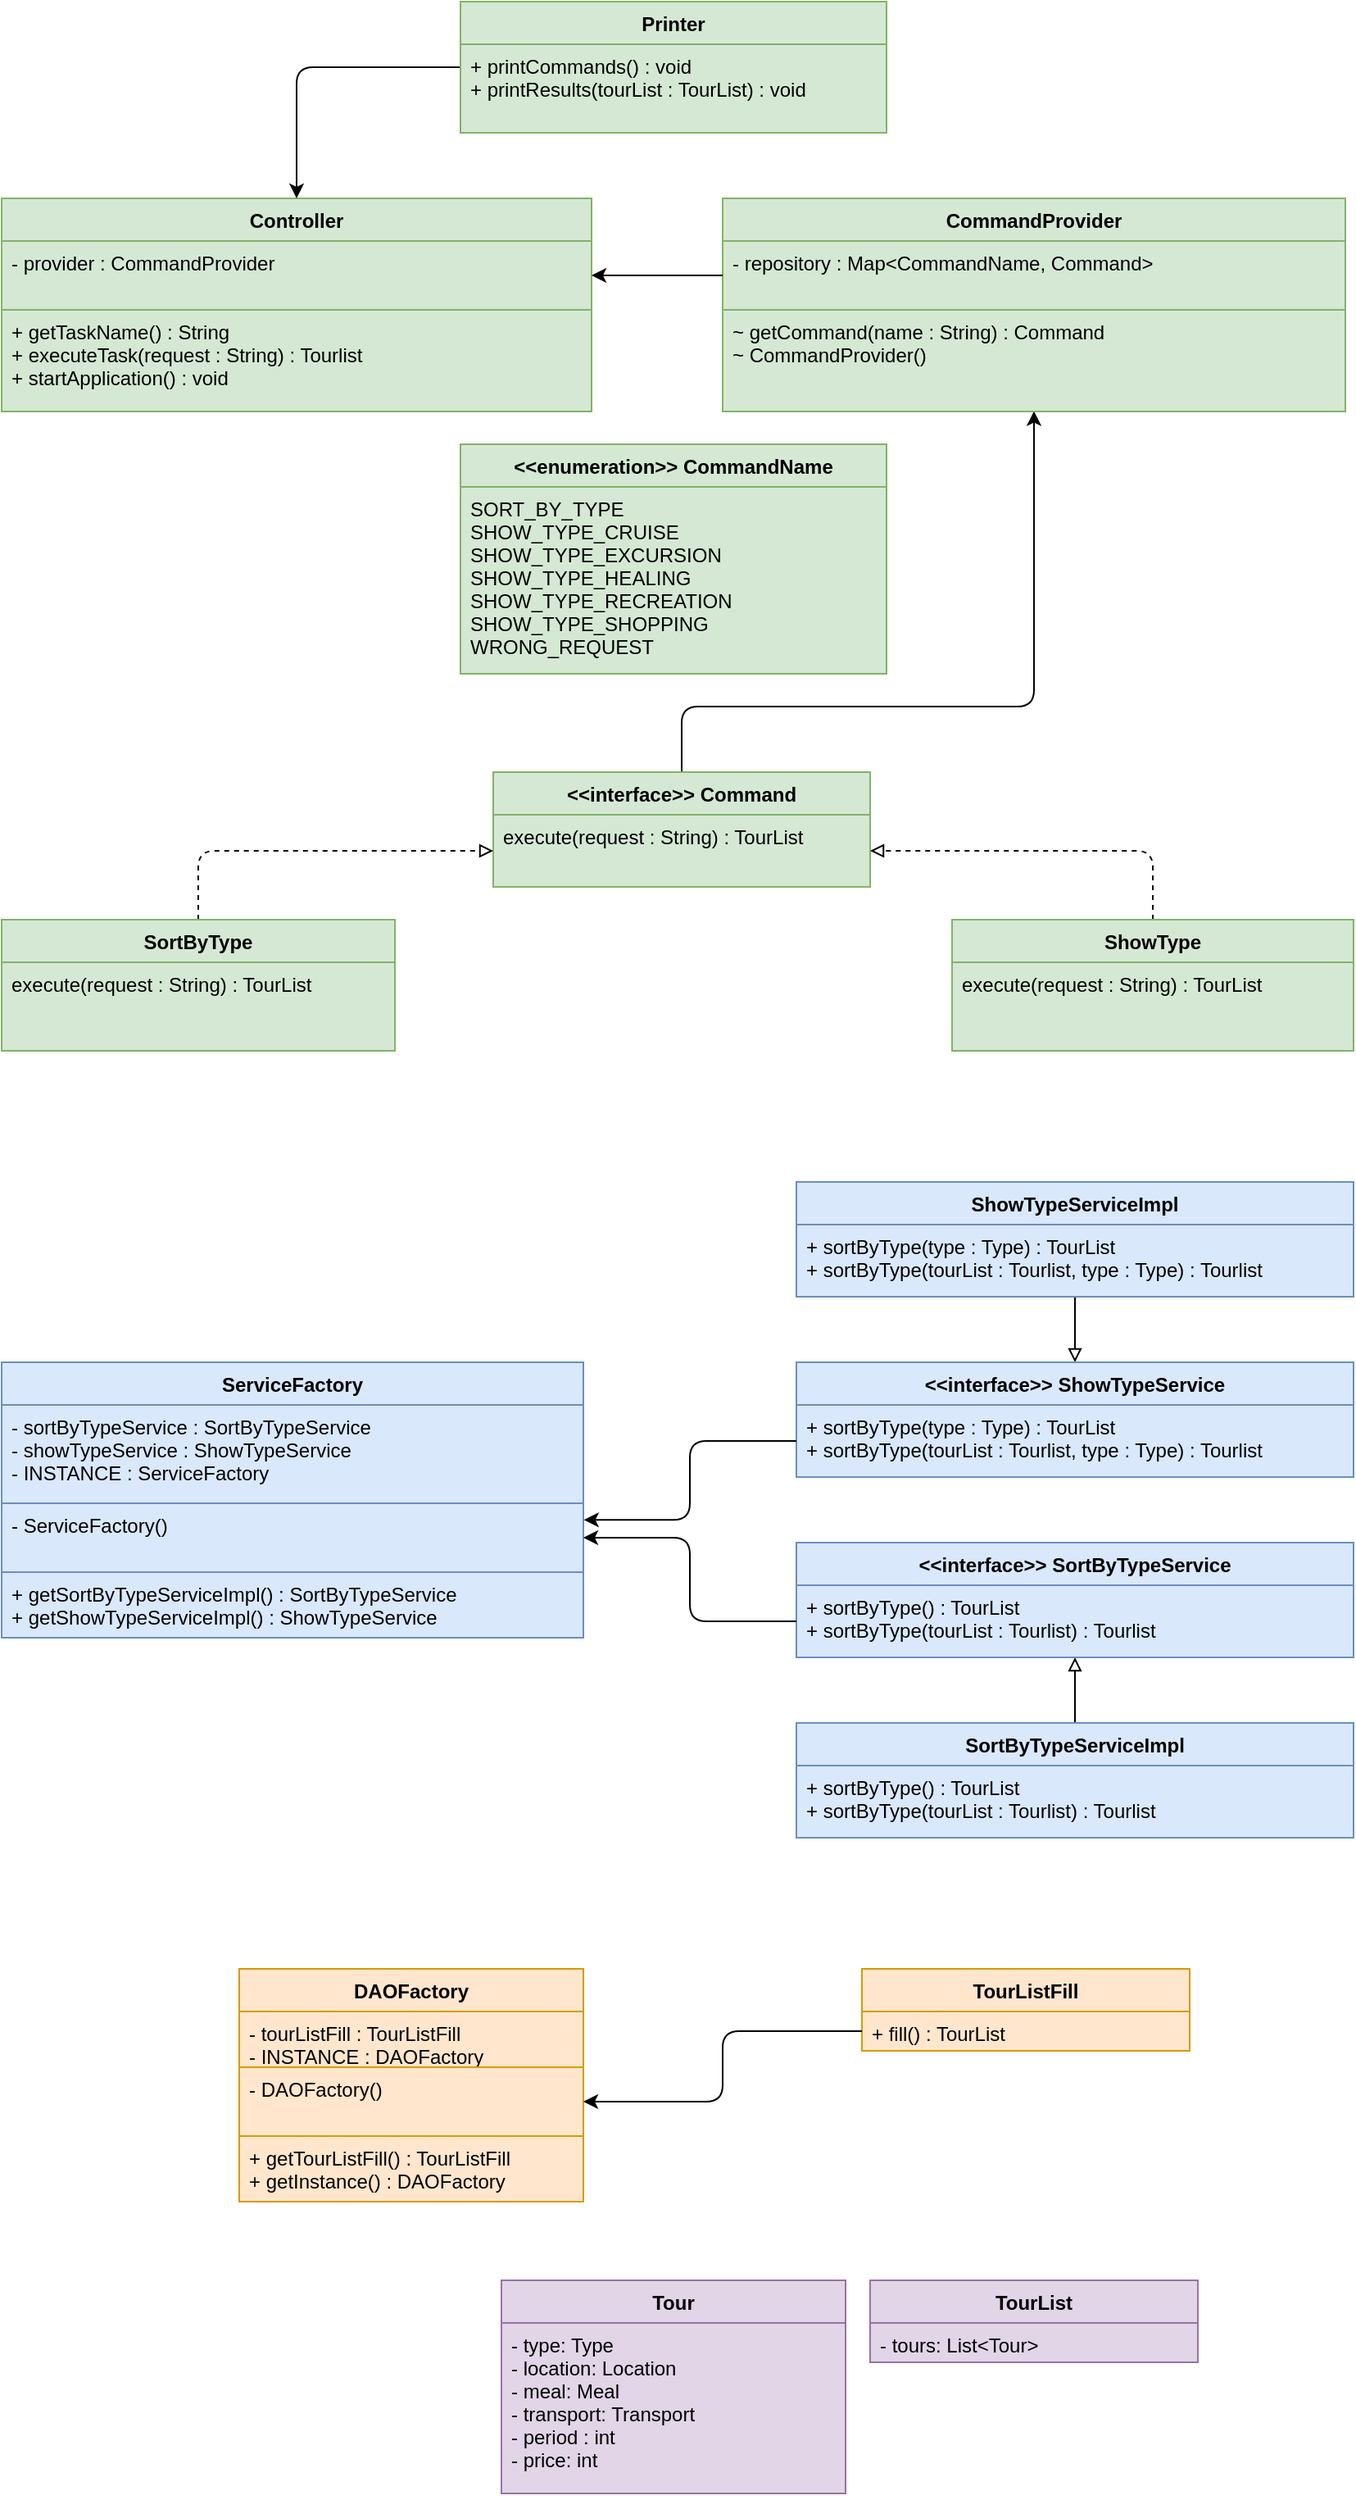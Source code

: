 <mxfile version="15.0.4" type="device"><diagram id="C5RBs43oDa-KdzZeNtuy" name="Page-1"><mxGraphModel dx="1422" dy="750" grid="1" gridSize="10" guides="1" tooltips="1" connect="1" arrows="1" fold="1" page="1" pageScale="1" pageWidth="900" pageHeight="1600" math="0" shadow="0"><root><mxCell id="WIyWlLk6GJQsqaUBKTNV-0"/><mxCell id="WIyWlLk6GJQsqaUBKTNV-1" parent="WIyWlLk6GJQsqaUBKTNV-0"/><mxCell id="qN9xqISRDmJzeg4mhuZU-0" value="Tour" style="swimlane;fontStyle=1;childLayout=stackLayout;horizontal=1;startSize=26;fillColor=#e1d5e7;horizontalStack=0;resizeParent=1;resizeParentMax=0;resizeLast=0;collapsible=1;marginBottom=0;strokeColor=#9673a6;" parent="WIyWlLk6GJQsqaUBKTNV-1" vertex="1"><mxGeometry x="345" y="1430" width="210" height="130" as="geometry"><mxRectangle x="60" y="150" width="60" height="26" as="alternateBounds"/></mxGeometry></mxCell><mxCell id="qN9xqISRDmJzeg4mhuZU-2" value="- type: Type&#xA;- location: Location&#xA;- meal: Meal&#xA;-  transport: Transport&#xA;- period : int&#xA;- price: int&#xA;" style="text;strokeColor=#9673a6;fillColor=#e1d5e7;align=left;verticalAlign=top;spacingLeft=4;spacingRight=4;overflow=hidden;rotatable=0;points=[[0,0.5],[1,0.5]];portConstraint=eastwest;" parent="qN9xqISRDmJzeg4mhuZU-0" vertex="1"><mxGeometry y="26" width="210" height="104" as="geometry"/></mxCell><mxCell id="qN9xqISRDmJzeg4mhuZU-10" value="TourList" style="swimlane;fontStyle=1;childLayout=stackLayout;horizontal=1;startSize=26;fillColor=#e1d5e7;horizontalStack=0;resizeParent=1;resizeParentMax=0;resizeLast=0;collapsible=1;marginBottom=0;strokeColor=#9673a6;" parent="WIyWlLk6GJQsqaUBKTNV-1" vertex="1"><mxGeometry x="570" y="1430" width="200" height="50" as="geometry"><mxRectangle x="60" y="150" width="60" height="26" as="alternateBounds"/></mxGeometry></mxCell><mxCell id="qN9xqISRDmJzeg4mhuZU-11" value="- tours: List&lt;Tour&gt;" style="text;strokeColor=#9673a6;fillColor=#e1d5e7;align=left;verticalAlign=top;spacingLeft=4;spacingRight=4;overflow=hidden;rotatable=0;points=[[0,0.5],[1,0.5]];portConstraint=eastwest;" parent="qN9xqISRDmJzeg4mhuZU-10" vertex="1"><mxGeometry y="26" width="200" height="24" as="geometry"/></mxCell><mxCell id="qN9xqISRDmJzeg4mhuZU-16" value="DAOFactory" style="swimlane;fontStyle=1;align=center;verticalAlign=top;childLayout=stackLayout;horizontal=1;startSize=26;horizontalStack=0;resizeParent=1;resizeParentMax=0;resizeLast=0;collapsible=1;marginBottom=0;fillColor=#ffe6cc;strokeColor=#d79b00;" parent="WIyWlLk6GJQsqaUBKTNV-1" vertex="1"><mxGeometry x="185" y="1240" width="210" height="142" as="geometry"/></mxCell><mxCell id="qN9xqISRDmJzeg4mhuZU-17" value="- tourListFill : TourListFill&#xA;- INSTANCE : DAOFactory&#xA;" style="text;strokeColor=#d79b00;fillColor=#ffe6cc;align=left;verticalAlign=top;spacingLeft=4;spacingRight=4;overflow=hidden;rotatable=0;points=[[0,0.5],[1,0.5]];portConstraint=eastwest;" parent="qN9xqISRDmJzeg4mhuZU-16" vertex="1"><mxGeometry y="26" width="210" height="34" as="geometry"/></mxCell><mxCell id="qN9xqISRDmJzeg4mhuZU-19" value="- DAOFactory()" style="text;strokeColor=#d79b00;fillColor=#ffe6cc;align=left;verticalAlign=top;spacingLeft=4;spacingRight=4;overflow=hidden;rotatable=0;points=[[0,0.5],[1,0.5]];portConstraint=eastwest;" parent="qN9xqISRDmJzeg4mhuZU-16" vertex="1"><mxGeometry y="60" width="210" height="42" as="geometry"/></mxCell><mxCell id="qN9xqISRDmJzeg4mhuZU-21" value="+ getTourListFill() : TourListFill&#xA;+ getInstance() : DAOFactory" style="text;fillColor=#ffe6cc;align=left;verticalAlign=top;spacingLeft=4;spacingRight=4;overflow=hidden;rotatable=0;points=[[0,0.5],[1,0.5]];portConstraint=eastwest;strokeColor=#d79b00;" parent="qN9xqISRDmJzeg4mhuZU-16" vertex="1"><mxGeometry y="102" width="210" height="40" as="geometry"/></mxCell><mxCell id="qN9xqISRDmJzeg4mhuZU-24" value="ServiceFactory" style="swimlane;fontStyle=1;align=center;verticalAlign=top;childLayout=stackLayout;horizontal=1;startSize=26;horizontalStack=0;resizeParent=1;resizeParentMax=0;resizeLast=0;collapsible=1;marginBottom=0;fillColor=#dae8fc;strokeColor=#6c8ebf;" parent="WIyWlLk6GJQsqaUBKTNV-1" vertex="1"><mxGeometry x="40" y="870" width="355" height="168" as="geometry"/></mxCell><mxCell id="qN9xqISRDmJzeg4mhuZU-25" value="- sortByTypeService : SortByTypeService&#xA;- showTypeService : ShowTypeService&#xA;- INSTANCE : ServiceFactory&#xA;" style="text;strokeColor=#6c8ebf;fillColor=#dae8fc;align=left;verticalAlign=top;spacingLeft=4;spacingRight=4;overflow=hidden;rotatable=0;points=[[0,0.5],[1,0.5]];portConstraint=eastwest;" parent="qN9xqISRDmJzeg4mhuZU-24" vertex="1"><mxGeometry y="26" width="355" height="60" as="geometry"/></mxCell><mxCell id="qN9xqISRDmJzeg4mhuZU-27" value="- ServiceFactory()" style="text;strokeColor=#6c8ebf;fillColor=#dae8fc;align=left;verticalAlign=top;spacingLeft=4;spacingRight=4;overflow=hidden;rotatable=0;points=[[0,0.5],[1,0.5]];portConstraint=eastwest;" parent="qN9xqISRDmJzeg4mhuZU-24" vertex="1"><mxGeometry y="86" width="355" height="42" as="geometry"/></mxCell><mxCell id="qN9xqISRDmJzeg4mhuZU-28" value="+ getSortByTypeServiceImpl() : SortByTypeService&#xA;+ getShowTypeServiceImpl() : ShowTypeService" style="text;fillColor=#dae8fc;align=left;verticalAlign=top;spacingLeft=4;spacingRight=4;overflow=hidden;rotatable=0;points=[[0,0.5],[1,0.5]];portConstraint=eastwest;strokeColor=#6c8ebf;" parent="qN9xqISRDmJzeg4mhuZU-24" vertex="1"><mxGeometry y="128" width="355" height="40" as="geometry"/></mxCell><mxCell id="qN9xqISRDmJzeg4mhuZU-31" value="TourListFill" style="swimlane;fontStyle=1;childLayout=stackLayout;horizontal=1;startSize=26;fillColor=#ffe6cc;horizontalStack=0;resizeParent=1;resizeParentMax=0;resizeLast=0;collapsible=1;marginBottom=0;strokeColor=#d79b00;" parent="WIyWlLk6GJQsqaUBKTNV-1" vertex="1"><mxGeometry x="565" y="1240" width="200" height="50" as="geometry"><mxRectangle x="60" y="150" width="60" height="26" as="alternateBounds"/></mxGeometry></mxCell><mxCell id="qN9xqISRDmJzeg4mhuZU-32" value="+ fill() : TourList" style="text;strokeColor=#d79b00;fillColor=#ffe6cc;align=left;verticalAlign=top;spacingLeft=4;spacingRight=4;overflow=hidden;rotatable=0;points=[[0,0.5],[1,0.5]];portConstraint=eastwest;" parent="qN9xqISRDmJzeg4mhuZU-31" vertex="1"><mxGeometry y="26" width="200" height="24" as="geometry"/></mxCell><mxCell id="qN9xqISRDmJzeg4mhuZU-59" style="edgeStyle=orthogonalEdgeStyle;orthogonalLoop=1;jettySize=auto;html=1;exitX=0.5;exitY=0;exitDx=0;exitDy=0;endArrow=block;endFill=0;" parent="WIyWlLk6GJQsqaUBKTNV-1" source="qN9xqISRDmJzeg4mhuZU-33" target="qN9xqISRDmJzeg4mhuZU-36" edge="1"><mxGeometry relative="1" as="geometry"><Array as="points"><mxPoint x="695" y="1070"/><mxPoint x="695" y="1070"/></Array></mxGeometry></mxCell><mxCell id="qN9xqISRDmJzeg4mhuZU-33" value="SortByTypeServiceImpl" style="swimlane;fontStyle=1;childLayout=stackLayout;horizontal=1;startSize=26;fillColor=#dae8fc;horizontalStack=0;resizeParent=1;resizeParentMax=0;resizeLast=0;collapsible=1;marginBottom=0;strokeColor=#6c8ebf;" parent="WIyWlLk6GJQsqaUBKTNV-1" vertex="1"><mxGeometry x="525" y="1090" width="340" height="70" as="geometry"><mxRectangle x="60" y="150" width="60" height="26" as="alternateBounds"/></mxGeometry></mxCell><mxCell id="qN9xqISRDmJzeg4mhuZU-34" value="+ sortByType() : TourList&#xA;+ sortByType(tourList : Tourlist) : Tourlist&#xA;" style="text;strokeColor=#6c8ebf;fillColor=#dae8fc;align=left;verticalAlign=top;spacingLeft=4;spacingRight=4;overflow=hidden;rotatable=0;points=[[0,0.5],[1,0.5]];portConstraint=eastwest;" parent="qN9xqISRDmJzeg4mhuZU-33" vertex="1"><mxGeometry y="26" width="340" height="44" as="geometry"/></mxCell><mxCell id="qN9xqISRDmJzeg4mhuZU-35" value="&lt;&lt;interface&gt;&gt; SortByTypeService" style="swimlane;fontStyle=1;childLayout=stackLayout;horizontal=1;startSize=26;fillColor=#dae8fc;horizontalStack=0;resizeParent=1;resizeParentMax=0;resizeLast=0;collapsible=1;marginBottom=0;strokeColor=#6c8ebf;" parent="WIyWlLk6GJQsqaUBKTNV-1" vertex="1"><mxGeometry x="525" y="980" width="340" height="70" as="geometry"><mxRectangle x="60" y="150" width="60" height="26" as="alternateBounds"/></mxGeometry></mxCell><mxCell id="qN9xqISRDmJzeg4mhuZU-36" value="+ sortByType() : TourList&#xA;+ sortByType(tourList : Tourlist) : Tourlist&#xA;" style="text;strokeColor=#6c8ebf;fillColor=#dae8fc;align=left;verticalAlign=top;spacingLeft=4;spacingRight=4;overflow=hidden;rotatable=0;points=[[0,0.5],[1,0.5]];portConstraint=eastwest;" parent="qN9xqISRDmJzeg4mhuZU-35" vertex="1"><mxGeometry y="26" width="340" height="44" as="geometry"/></mxCell><mxCell id="qN9xqISRDmJzeg4mhuZU-116" value="" style="edgeStyle=orthogonalEdgeStyle;orthogonalLoop=1;jettySize=auto;html=1;endArrow=block;endFill=0;entryX=0.5;entryY=0;entryDx=0;entryDy=0;" parent="WIyWlLk6GJQsqaUBKTNV-1" source="qN9xqISRDmJzeg4mhuZU-62" target="qN9xqISRDmJzeg4mhuZU-64" edge="1"><mxGeometry relative="1" as="geometry"/></mxCell><mxCell id="qN9xqISRDmJzeg4mhuZU-62" value="ShowTypeServiceImpl" style="swimlane;fontStyle=1;childLayout=stackLayout;horizontal=1;startSize=26;fillColor=#dae8fc;horizontalStack=0;resizeParent=1;resizeParentMax=0;resizeLast=0;collapsible=1;marginBottom=0;strokeColor=#6c8ebf;" parent="WIyWlLk6GJQsqaUBKTNV-1" vertex="1"><mxGeometry x="525" y="760" width="340" height="70" as="geometry"><mxRectangle x="60" y="150" width="60" height="26" as="alternateBounds"/></mxGeometry></mxCell><mxCell id="qN9xqISRDmJzeg4mhuZU-63" value="+ sortByType(type : Type) : TourList&#xA;+ sortByType(tourList : Tourlist, type : Type) : Tourlist" style="text;strokeColor=#6c8ebf;fillColor=#dae8fc;align=left;verticalAlign=top;spacingLeft=4;spacingRight=4;overflow=hidden;rotatable=0;points=[[0,0.5],[1,0.5]];portConstraint=eastwest;" parent="qN9xqISRDmJzeg4mhuZU-62" vertex="1"><mxGeometry y="26" width="340" height="44" as="geometry"/></mxCell><mxCell id="qN9xqISRDmJzeg4mhuZU-64" value="&lt;&lt;interface&gt;&gt; ShowTypeService" style="swimlane;fontStyle=1;childLayout=stackLayout;horizontal=1;startSize=26;fillColor=#dae8fc;horizontalStack=0;resizeParent=1;resizeParentMax=0;resizeLast=0;collapsible=1;marginBottom=0;strokeColor=#6c8ebf;" parent="WIyWlLk6GJQsqaUBKTNV-1" vertex="1"><mxGeometry x="525" y="870" width="340" height="70" as="geometry"><mxRectangle x="60" y="150" width="60" height="26" as="alternateBounds"/></mxGeometry></mxCell><mxCell id="qN9xqISRDmJzeg4mhuZU-65" value="+ sortByType(type : Type) : TourList&#xA;+ sortByType(tourList : Tourlist, type : Type) : Tourlist&#xA;" style="text;strokeColor=#6c8ebf;fillColor=#dae8fc;align=left;verticalAlign=top;spacingLeft=4;spacingRight=4;overflow=hidden;rotatable=0;points=[[0,0.5],[1,0.5]];portConstraint=eastwest;" parent="qN9xqISRDmJzeg4mhuZU-64" vertex="1"><mxGeometry y="26" width="340" height="44" as="geometry"/></mxCell><mxCell id="qN9xqISRDmJzeg4mhuZU-92" style="edgeStyle=orthogonalEdgeStyle;orthogonalLoop=1;jettySize=auto;html=1;exitX=0.5;exitY=0;exitDx=0;exitDy=0;entryX=0.5;entryY=0.997;entryDx=0;entryDy=0;entryPerimeter=0;endArrow=classic;endFill=1;" parent="WIyWlLk6GJQsqaUBKTNV-1" source="qN9xqISRDmJzeg4mhuZU-69" target="qN9xqISRDmJzeg4mhuZU-86" edge="1"><mxGeometry relative="1" as="geometry"><Array as="points"><mxPoint x="455" y="470"/><mxPoint x="670" y="470"/></Array></mxGeometry></mxCell><mxCell id="qN9xqISRDmJzeg4mhuZU-69" value="&lt;&lt;interface&gt;&gt; Command" style="swimlane;fontStyle=1;childLayout=stackLayout;horizontal=1;startSize=26;fillColor=#d5e8d4;horizontalStack=0;resizeParent=1;resizeParentMax=0;resizeLast=0;collapsible=1;marginBottom=0;strokeColor=#82b366;" parent="WIyWlLk6GJQsqaUBKTNV-1" vertex="1"><mxGeometry x="340" y="510" width="230" height="70" as="geometry"><mxRectangle x="60" y="150" width="60" height="26" as="alternateBounds"/></mxGeometry></mxCell><mxCell id="qN9xqISRDmJzeg4mhuZU-70" value="execute(request : String) : TourList" style="text;strokeColor=#82b366;fillColor=#d5e8d4;align=left;verticalAlign=top;spacingLeft=4;spacingRight=4;overflow=hidden;rotatable=0;points=[[0,0.5],[1,0.5]];portConstraint=eastwest;" parent="qN9xqISRDmJzeg4mhuZU-69" vertex="1"><mxGeometry y="26" width="230" height="44" as="geometry"/></mxCell><mxCell id="qN9xqISRDmJzeg4mhuZU-81" style="edgeStyle=orthogonalEdgeStyle;orthogonalLoop=1;jettySize=auto;html=1;exitX=0.5;exitY=0;exitDx=0;exitDy=0;entryX=1;entryY=0.5;entryDx=0;entryDy=0;dashed=1;endArrow=block;endFill=0;" parent="WIyWlLk6GJQsqaUBKTNV-1" source="qN9xqISRDmJzeg4mhuZU-75" target="qN9xqISRDmJzeg4mhuZU-70" edge="1"><mxGeometry relative="1" as="geometry"/></mxCell><mxCell id="qN9xqISRDmJzeg4mhuZU-75" value="ShowType" style="swimlane;fontStyle=1;childLayout=stackLayout;horizontal=1;startSize=26;fillColor=#d5e8d4;horizontalStack=0;resizeParent=1;resizeParentMax=0;resizeLast=0;collapsible=1;marginBottom=0;strokeColor=#82b366;" parent="WIyWlLk6GJQsqaUBKTNV-1" vertex="1"><mxGeometry x="620" y="600" width="245" height="80" as="geometry"><mxRectangle x="60" y="150" width="60" height="26" as="alternateBounds"/></mxGeometry></mxCell><mxCell id="qN9xqISRDmJzeg4mhuZU-76" value="execute(request : String) : TourList" style="text;strokeColor=#82b366;fillColor=#d5e8d4;align=left;verticalAlign=top;spacingLeft=4;spacingRight=4;overflow=hidden;rotatable=0;points=[[0,0.5],[1,0.5]];portConstraint=eastwest;" parent="qN9xqISRDmJzeg4mhuZU-75" vertex="1"><mxGeometry y="26" width="245" height="54" as="geometry"/></mxCell><mxCell id="qN9xqISRDmJzeg4mhuZU-79" style="edgeStyle=orthogonalEdgeStyle;orthogonalLoop=1;jettySize=auto;html=1;exitX=0.5;exitY=0;exitDx=0;exitDy=0;endArrow=block;endFill=0;dashed=1;" parent="WIyWlLk6GJQsqaUBKTNV-1" source="qN9xqISRDmJzeg4mhuZU-77" target="qN9xqISRDmJzeg4mhuZU-70" edge="1"><mxGeometry relative="1" as="geometry"/></mxCell><mxCell id="qN9xqISRDmJzeg4mhuZU-77" value="SortByType" style="swimlane;fontStyle=1;childLayout=stackLayout;horizontal=1;startSize=26;fillColor=#d5e8d4;horizontalStack=0;resizeParent=1;resizeParentMax=0;resizeLast=0;collapsible=1;marginBottom=0;strokeColor=#82b366;" parent="WIyWlLk6GJQsqaUBKTNV-1" vertex="1"><mxGeometry x="40" y="600" width="240" height="80" as="geometry"><mxRectangle x="60" y="150" width="60" height="26" as="alternateBounds"/></mxGeometry></mxCell><mxCell id="qN9xqISRDmJzeg4mhuZU-78" value="execute(request : String) : TourList" style="text;strokeColor=#82b366;fillColor=#d5e8d4;align=left;verticalAlign=top;spacingLeft=4;spacingRight=4;overflow=hidden;rotatable=0;points=[[0,0.5],[1,0.5]];portConstraint=eastwest;" parent="qN9xqISRDmJzeg4mhuZU-77" vertex="1"><mxGeometry y="26" width="240" height="54" as="geometry"/></mxCell><mxCell id="qN9xqISRDmJzeg4mhuZU-82" value="CommandProvider" style="swimlane;fontStyle=1;align=center;verticalAlign=top;childLayout=stackLayout;horizontal=1;startSize=26;horizontalStack=0;resizeParent=1;resizeParentMax=0;resizeLast=0;collapsible=1;marginBottom=0;fillColor=#d5e8d4;strokeColor=#82b366;" parent="WIyWlLk6GJQsqaUBKTNV-1" vertex="1"><mxGeometry x="480" y="160" width="380" height="130" as="geometry"/></mxCell><mxCell id="qN9xqISRDmJzeg4mhuZU-85" value="- repository : Map&lt;CommandName, Command&gt;" style="text;strokeColor=#82b366;fillColor=#d5e8d4;align=left;verticalAlign=top;spacingLeft=4;spacingRight=4;overflow=hidden;rotatable=0;points=[[0,0.5],[1,0.5]];portConstraint=eastwest;" parent="qN9xqISRDmJzeg4mhuZU-82" vertex="1"><mxGeometry y="26" width="380" height="42" as="geometry"/></mxCell><mxCell id="qN9xqISRDmJzeg4mhuZU-86" value="~ getCommand(name : String) : Command&#xA;~ CommandProvider()&#xA;" style="text;fillColor=#d5e8d4;align=left;verticalAlign=top;spacingLeft=4;spacingRight=4;overflow=hidden;rotatable=0;points=[[0,0.5],[1,0.5]];portConstraint=eastwest;strokeColor=#82b366;" parent="qN9xqISRDmJzeg4mhuZU-82" vertex="1"><mxGeometry y="68" width="380" height="62" as="geometry"/></mxCell><mxCell id="qN9xqISRDmJzeg4mhuZU-87" value="Controller" style="swimlane;fontStyle=1;align=center;verticalAlign=top;childLayout=stackLayout;horizontal=1;startSize=26;horizontalStack=0;resizeParent=1;resizeParentMax=0;resizeLast=0;collapsible=1;marginBottom=0;fillColor=#d5e8d4;strokeColor=#82b366;" parent="WIyWlLk6GJQsqaUBKTNV-1" vertex="1"><mxGeometry x="40" y="160" width="360" height="130" as="geometry"/></mxCell><mxCell id="qN9xqISRDmJzeg4mhuZU-88" value="- provider : CommandProvider" style="text;strokeColor=#82b366;fillColor=#d5e8d4;align=left;verticalAlign=top;spacingLeft=4;spacingRight=4;overflow=hidden;rotatable=0;points=[[0,0.5],[1,0.5]];portConstraint=eastwest;" parent="qN9xqISRDmJzeg4mhuZU-87" vertex="1"><mxGeometry y="26" width="360" height="42" as="geometry"/></mxCell><mxCell id="qN9xqISRDmJzeg4mhuZU-89" value="+ getTaskName() : String&#xA;+ executeTask(request : String) : Tourlist&#xA;+ startApplication() : void" style="text;fillColor=#d5e8d4;align=left;verticalAlign=top;spacingLeft=4;spacingRight=4;overflow=hidden;rotatable=0;points=[[0,0.5],[1,0.5]];portConstraint=eastwest;strokeColor=#82b366;" parent="qN9xqISRDmJzeg4mhuZU-87" vertex="1"><mxGeometry y="68" width="360" height="62" as="geometry"/></mxCell><mxCell id="qN9xqISRDmJzeg4mhuZU-94" style="edgeStyle=orthogonalEdgeStyle;orthogonalLoop=1;jettySize=auto;html=1;exitX=0;exitY=0.5;exitDx=0;exitDy=0;entryX=1;entryY=0.5;entryDx=0;entryDy=0;endArrow=classic;endFill=1;" parent="WIyWlLk6GJQsqaUBKTNV-1" source="qN9xqISRDmJzeg4mhuZU-85" target="qN9xqISRDmJzeg4mhuZU-88" edge="1"><mxGeometry relative="1" as="geometry"/></mxCell><mxCell id="qN9xqISRDmJzeg4mhuZU-101" value="" style="edgeStyle=orthogonalEdgeStyle;orthogonalLoop=1;jettySize=auto;html=1;endArrow=classic;endFill=1;" parent="WIyWlLk6GJQsqaUBKTNV-1" source="qN9xqISRDmJzeg4mhuZU-97" edge="1"><mxGeometry relative="1" as="geometry"><mxPoint x="220" y="160" as="targetPoint"/><Array as="points"><mxPoint x="220" y="80"/></Array></mxGeometry></mxCell><mxCell id="qN9xqISRDmJzeg4mhuZU-97" value="Printer" style="swimlane;fontStyle=1;childLayout=stackLayout;horizontal=1;startSize=26;horizontalStack=0;resizeParent=1;resizeParentMax=0;resizeLast=0;collapsible=1;marginBottom=0;fillColor=#d5e8d4;strokeColor=#82b366;" parent="WIyWlLk6GJQsqaUBKTNV-1" vertex="1"><mxGeometry x="320" y="40" width="260" height="80" as="geometry"><mxRectangle x="60" y="150" width="60" height="26" as="alternateBounds"/></mxGeometry></mxCell><mxCell id="qN9xqISRDmJzeg4mhuZU-98" value="+ printCommands() : void&#xA;+ printResults(tourList : TourList) : void" style="text;strokeColor=#82b366;fillColor=#d5e8d4;align=left;verticalAlign=top;spacingLeft=4;spacingRight=4;overflow=hidden;rotatable=0;points=[[0,0.5],[1,0.5]];portConstraint=eastwest;" parent="qN9xqISRDmJzeg4mhuZU-97" vertex="1"><mxGeometry y="26" width="260" height="54" as="geometry"/></mxCell><mxCell id="qN9xqISRDmJzeg4mhuZU-99" value="&lt;&lt;enumeration&gt;&gt; CommandName" style="swimlane;fontStyle=1;childLayout=stackLayout;horizontal=1;startSize=26;fillColor=#d5e8d4;horizontalStack=0;resizeParent=1;resizeParentMax=0;resizeLast=0;collapsible=1;marginBottom=0;strokeColor=#82b366;" parent="WIyWlLk6GJQsqaUBKTNV-1" vertex="1"><mxGeometry x="320" y="310" width="260" height="140" as="geometry"><mxRectangle x="60" y="150" width="60" height="26" as="alternateBounds"/></mxGeometry></mxCell><mxCell id="qN9xqISRDmJzeg4mhuZU-100" value="SORT_BY_TYPE&#xA;SHOW_TYPE_CRUISE&#xA;SHOW_TYPE_EXCURSION&#xA;SHOW_TYPE_HEALING&#xA;SHOW_TYPE_RECREATION&#xA;SHOW_TYPE_SHOPPING&#xA;WRONG_REQUEST&#xA;" style="text;strokeColor=#82b366;fillColor=#d5e8d4;align=left;verticalAlign=top;spacingLeft=4;spacingRight=4;overflow=hidden;rotatable=0;points=[[0,0.5],[1,0.5]];portConstraint=eastwest;" parent="qN9xqISRDmJzeg4mhuZU-99" vertex="1"><mxGeometry y="26" width="260" height="114" as="geometry"/></mxCell><mxCell id="qN9xqISRDmJzeg4mhuZU-112" style="edgeStyle=orthogonalEdgeStyle;orthogonalLoop=1;jettySize=auto;html=1;exitX=0;exitY=0.5;exitDx=0;exitDy=0;endArrow=classic;endFill=1;entryX=1;entryY=0.5;entryDx=0;entryDy=0;" parent="WIyWlLk6GJQsqaUBKTNV-1" source="qN9xqISRDmJzeg4mhuZU-36" target="qN9xqISRDmJzeg4mhuZU-27" edge="1"><mxGeometry relative="1" as="geometry"><mxPoint x="398" y="998" as="targetPoint"/></mxGeometry></mxCell><mxCell id="qN9xqISRDmJzeg4mhuZU-114" style="edgeStyle=orthogonalEdgeStyle;orthogonalLoop=1;jettySize=auto;html=1;exitX=0;exitY=0.5;exitDx=0;exitDy=0;entryX=1.001;entryY=0.241;entryDx=0;entryDy=0;entryPerimeter=0;endArrow=classic;endFill=1;" parent="WIyWlLk6GJQsqaUBKTNV-1" source="qN9xqISRDmJzeg4mhuZU-65" target="qN9xqISRDmJzeg4mhuZU-27" edge="1"><mxGeometry relative="1" as="geometry"/></mxCell><mxCell id="qN9xqISRDmJzeg4mhuZU-121" style="edgeStyle=orthogonalEdgeStyle;curved=0;rounded=1;sketch=0;orthogonalLoop=1;jettySize=auto;html=1;exitX=0;exitY=0.5;exitDx=0;exitDy=0;fontColor=#E4FDE1;fillColor=#F45B69;" parent="WIyWlLk6GJQsqaUBKTNV-1" source="qN9xqISRDmJzeg4mhuZU-32" target="qN9xqISRDmJzeg4mhuZU-19" edge="1"><mxGeometry relative="1" as="geometry"><mxPoint x="430" y="1370" as="targetPoint"/></mxGeometry></mxCell></root></mxGraphModel></diagram></mxfile>